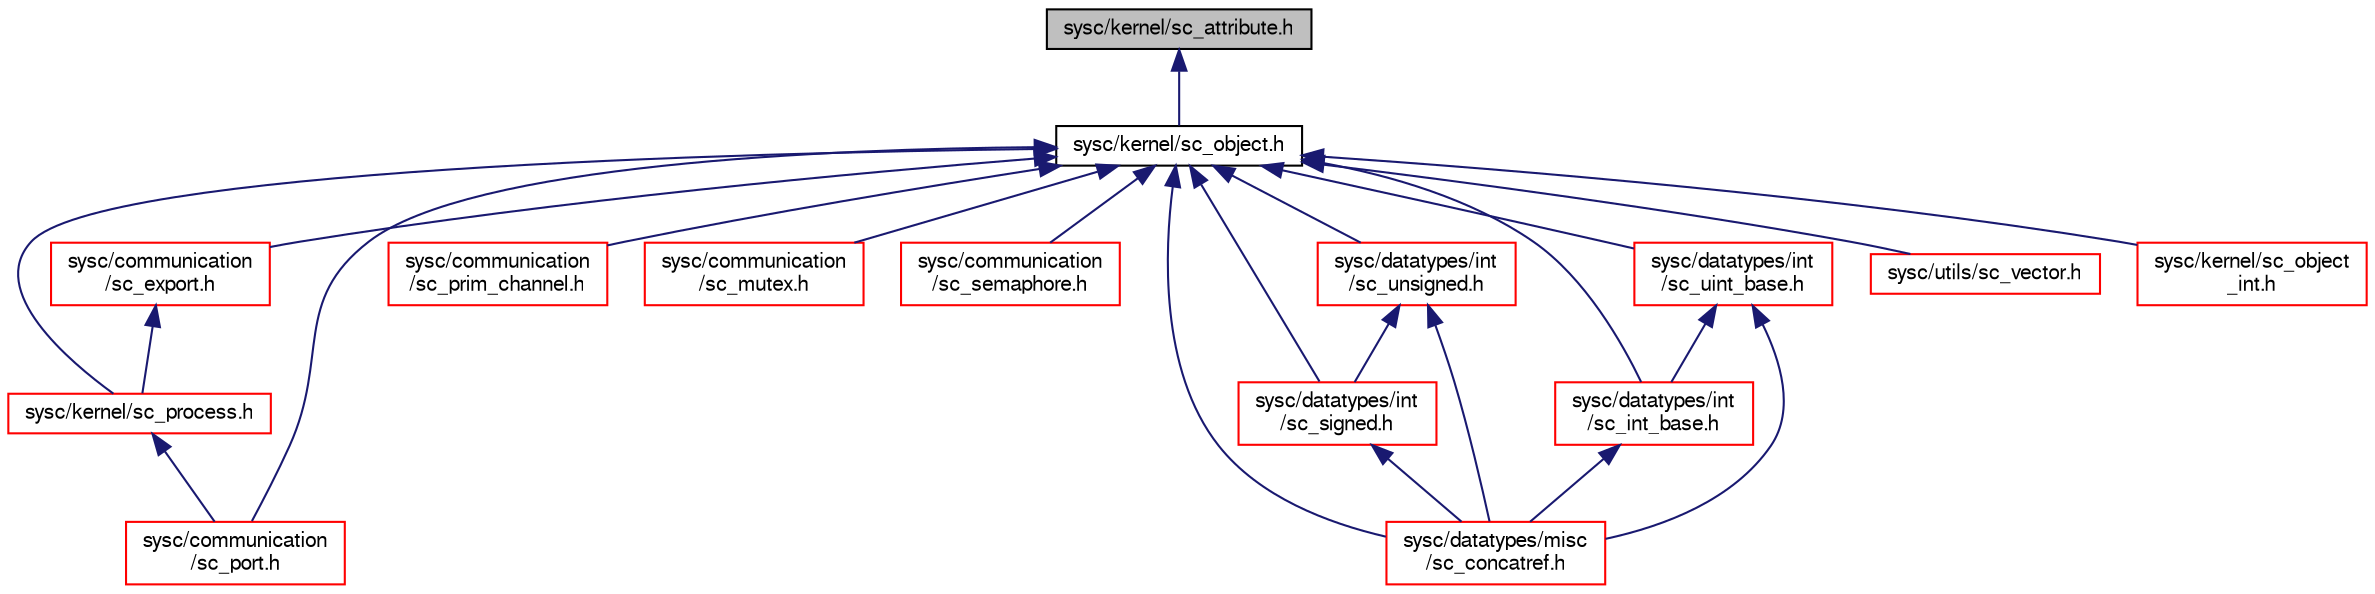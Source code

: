 digraph "sysc/kernel/sc_attribute.h"
{
  edge [fontname="FreeSans",fontsize="10",labelfontname="FreeSans",labelfontsize="10"];
  node [fontname="FreeSans",fontsize="10",shape=record];
  Node7 [label="sysc/kernel/sc_attribute.h",height=0.2,width=0.4,color="black", fillcolor="grey75", style="filled", fontcolor="black"];
  Node7 -> Node8 [dir="back",color="midnightblue",fontsize="10",style="solid",fontname="FreeSans"];
  Node8 [label="sysc/kernel/sc_object.h",height=0.2,width=0.4,color="black", fillcolor="white", style="filled",URL="$a00281.html"];
  Node8 -> Node9 [dir="back",color="midnightblue",fontsize="10",style="solid",fontname="FreeSans"];
  Node9 [label="sysc/kernel/sc_process.h",height=0.2,width=0.4,color="red", fillcolor="white", style="filled",URL="$a00293.html"];
  Node9 -> Node17 [dir="back",color="midnightblue",fontsize="10",style="solid",fontname="FreeSans"];
  Node17 [label="sysc/communication\l/sc_port.h",height=0.2,width=0.4,color="red", fillcolor="white", style="filled",URL="$a00047.html"];
  Node8 -> Node86 [dir="back",color="midnightblue",fontsize="10",style="solid",fontname="FreeSans"];
  Node86 [label="sysc/communication\l/sc_export.h",height=0.2,width=0.4,color="red", fillcolor="white", style="filled",URL="$a00020.html"];
  Node86 -> Node9 [dir="back",color="midnightblue",fontsize="10",style="solid",fontname="FreeSans"];
  Node8 -> Node17 [dir="back",color="midnightblue",fontsize="10",style="solid",fontname="FreeSans"];
  Node8 -> Node48 [dir="back",color="midnightblue",fontsize="10",style="solid",fontname="FreeSans"];
  Node48 [label="sysc/communication\l/sc_prim_channel.h",height=0.2,width=0.4,color="red", fillcolor="white", style="filled",URL="$a00050.html"];
  Node8 -> Node41 [dir="back",color="midnightblue",fontsize="10",style="solid",fontname="FreeSans"];
  Node41 [label="sysc/communication\l/sc_mutex.h",height=0.2,width=0.4,color="red", fillcolor="white", style="filled",URL="$a00041.html"];
  Node8 -> Node42 [dir="back",color="midnightblue",fontsize="10",style="solid",fontname="FreeSans"];
  Node42 [label="sysc/communication\l/sc_semaphore.h",height=0.2,width=0.4,color="red", fillcolor="white", style="filled",URL="$a00053.html"];
  Node8 -> Node53 [dir="back",color="midnightblue",fontsize="10",style="solid",fontname="FreeSans"];
  Node53 [label="sysc/datatypes/int\l/sc_signed.h",height=0.2,width=0.4,color="red", fillcolor="white", style="filled",URL="$a00203.html"];
  Node53 -> Node59 [dir="back",color="midnightblue",fontsize="10",style="solid",fontname="FreeSans"];
  Node59 [label="sysc/datatypes/misc\l/sc_concatref.h",height=0.2,width=0.4,color="red", fillcolor="white", style="filled",URL="$a00215.html"];
  Node8 -> Node71 [dir="back",color="midnightblue",fontsize="10",style="solid",fontname="FreeSans"];
  Node71 [label="sysc/datatypes/int\l/sc_unsigned.h",height=0.2,width=0.4,color="red", fillcolor="white", style="filled",URL="$a00212.html"];
  Node71 -> Node53 [dir="back",color="midnightblue",fontsize="10",style="solid",fontname="FreeSans"];
  Node71 -> Node59 [dir="back",color="midnightblue",fontsize="10",style="solid",fontname="FreeSans"];
  Node8 -> Node72 [dir="back",color="midnightblue",fontsize="10",style="solid",fontname="FreeSans"];
  Node72 [label="sysc/datatypes/int\l/sc_int_base.h",height=0.2,width=0.4,color="red", fillcolor="white", style="filled",URL="$a00185.html"];
  Node72 -> Node59 [dir="back",color="midnightblue",fontsize="10",style="solid",fontname="FreeSans"];
  Node8 -> Node74 [dir="back",color="midnightblue",fontsize="10",style="solid",fontname="FreeSans"];
  Node74 [label="sysc/datatypes/int\l/sc_uint_base.h",height=0.2,width=0.4,color="red", fillcolor="white", style="filled",URL="$a00209.html"];
  Node74 -> Node72 [dir="back",color="midnightblue",fontsize="10",style="solid",fontname="FreeSans"];
  Node74 -> Node59 [dir="back",color="midnightblue",fontsize="10",style="solid",fontname="FreeSans"];
  Node8 -> Node59 [dir="back",color="midnightblue",fontsize="10",style="solid",fontname="FreeSans"];
  Node8 -> Node87 [dir="back",color="midnightblue",fontsize="10",style="solid",fontname="FreeSans"];
  Node87 [label="sysc/utils/sc_vector.h",height=0.2,width=0.4,color="red", fillcolor="white", style="filled",URL="$a00398.html"];
  Node8 -> Node33 [dir="back",color="midnightblue",fontsize="10",style="solid",fontname="FreeSans"];
  Node33 [label="sysc/kernel/sc_object\l_int.h",height=0.2,width=0.4,color="red", fillcolor="white", style="filled",URL="$a00284.html"];
}

